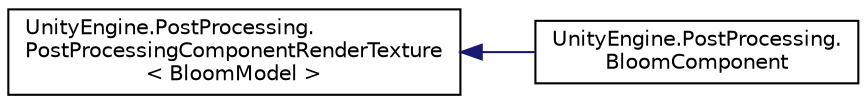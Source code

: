 digraph "Graphical Class Hierarchy"
{
  edge [fontname="Helvetica",fontsize="10",labelfontname="Helvetica",labelfontsize="10"];
  node [fontname="Helvetica",fontsize="10",shape=record];
  rankdir="LR";
  Node0 [label="UnityEngine.PostProcessing.\lPostProcessingComponentRenderTexture\l\< BloomModel \>",height=0.2,width=0.4,color="black", fillcolor="white", style="filled",URL="$class_unity_engine_1_1_post_processing_1_1_post_processing_component_render_texture.html"];
  Node0 -> Node1 [dir="back",color="midnightblue",fontsize="10",style="solid",fontname="Helvetica"];
  Node1 [label="UnityEngine.PostProcessing.\lBloomComponent",height=0.2,width=0.4,color="black", fillcolor="white", style="filled",URL="$class_unity_engine_1_1_post_processing_1_1_bloom_component.html"];
}
